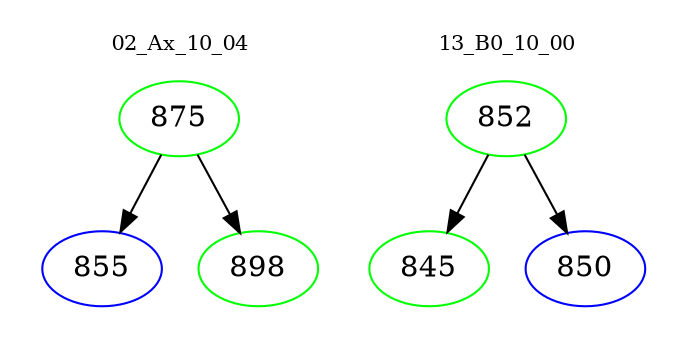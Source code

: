 digraph{
subgraph cluster_0 {
color = white
label = "02_Ax_10_04";
fontsize=10;
T0_875 [label="875", color="green"]
T0_875 -> T0_855 [color="black"]
T0_855 [label="855", color="blue"]
T0_875 -> T0_898 [color="black"]
T0_898 [label="898", color="green"]
}
subgraph cluster_1 {
color = white
label = "13_B0_10_00";
fontsize=10;
T1_852 [label="852", color="green"]
T1_852 -> T1_845 [color="black"]
T1_845 [label="845", color="green"]
T1_852 -> T1_850 [color="black"]
T1_850 [label="850", color="blue"]
}
}
